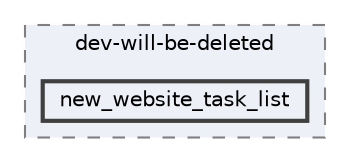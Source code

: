 digraph "dev.sharpishly.com/website/dev-will-be-deleted/new_website_task_list"
{
 // LATEX_PDF_SIZE
  bgcolor="transparent";
  edge [fontname=Helvetica,fontsize=10,labelfontname=Helvetica,labelfontsize=10];
  node [fontname=Helvetica,fontsize=10,shape=box,height=0.2,width=0.4];
  compound=true
  subgraph clusterdir_d325ad82c330f7ac7e9578018088269b {
    graph [ bgcolor="#edf0f7", pencolor="grey50", label="dev-will-be-deleted", fontname=Helvetica,fontsize=10 style="filled,dashed", URL="dir_d325ad82c330f7ac7e9578018088269b.html",tooltip=""]
  dir_e0bac24fdc75664cb24c0c9aecec57d2 [label="new_website_task_list", fillcolor="#edf0f7", color="grey25", style="filled,bold", URL="dir_e0bac24fdc75664cb24c0c9aecec57d2.html",tooltip=""];
  }
}
